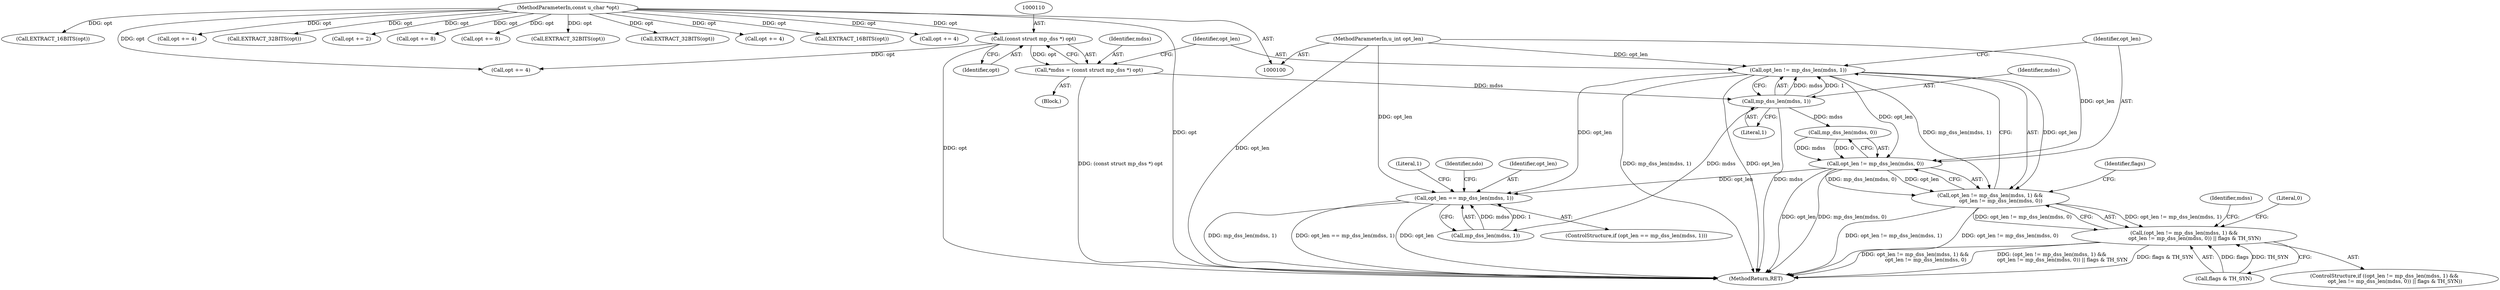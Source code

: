 digraph "1_tcpdump_4c3aee4bb0294c232d56b6d34e9eeb74f630fe8c_1@del" {
"1000115" [label="(Call,opt_len != mp_dss_len(mdss, 1))"];
"1000103" [label="(MethodParameterIn,u_int opt_len)"];
"1000117" [label="(Call,mp_dss_len(mdss, 1))"];
"1000107" [label="(Call,*mdss = (const struct mp_dss *) opt)"];
"1000109" [label="(Call,(const struct mp_dss *) opt)"];
"1000102" [label="(MethodParameterIn,const u_char *opt)"];
"1000114" [label="(Call,opt_len != mp_dss_len(mdss, 1) &&\n             opt_len != mp_dss_len(mdss, 0))"];
"1000113" [label="(Call,(opt_len != mp_dss_len(mdss, 1) &&\n             opt_len != mp_dss_len(mdss, 0)) || flags & TH_SYN)"];
"1000120" [label="(Call,opt_len != mp_dss_len(mdss, 0))"];
"1000230" [label="(Call,opt_len == mp_dss_len(mdss, 1))"];
"1000232" [label="(Call,mp_dss_len(mdss, 1))"];
"1000240" [label="(Call,EXTRACT_16BITS(opt))"];
"1000118" [label="(Identifier,mdss)"];
"1000206" [label="(Call,opt += 4)"];
"1000214" [label="(Call,EXTRACT_32BITS(opt))"];
"1000116" [label="(Identifier,opt_len)"];
"1000226" [label="(Call,opt += 2)"];
"1000113" [label="(Call,(opt_len != mp_dss_len(mdss, 1) &&\n             opt_len != mp_dss_len(mdss, 0)) || flags & TH_SYN)"];
"1000105" [label="(Block,)"];
"1000229" [label="(ControlStructure,if (opt_len == mp_dss_len(mdss, 1)))"];
"1000112" [label="(ControlStructure,if ((opt_len != mp_dss_len(mdss, 1) &&\n             opt_len != mp_dss_len(mdss, 0)) || flags & TH_SYN))"];
"1000133" [label="(Identifier,mdss)"];
"1000194" [label="(Call,opt += 8)"];
"1000161" [label="(Call,opt += 8)"];
"1000140" [label="(Call,opt += 4)"];
"1000231" [label="(Identifier,opt_len)"];
"1000121" [label="(Identifier,opt_len)"];
"1000107" [label="(Call,*mdss = (const struct mp_dss *) opt)"];
"1000111" [label="(Identifier,opt)"];
"1000125" [label="(Call,flags & TH_SYN)"];
"1000230" [label="(Call,opt_len == mp_dss_len(mdss, 1))"];
"1000114" [label="(Call,opt_len != mp_dss_len(mdss, 1) &&\n             opt_len != mp_dss_len(mdss, 0))"];
"1000171" [label="(Call,EXTRACT_32BITS(opt))"];
"1000119" [label="(Literal,1)"];
"1000108" [label="(Identifier,mdss)"];
"1000129" [label="(Literal,0)"];
"1000109" [label="(Call,(const struct mp_dss *) opt)"];
"1000244" [label="(MethodReturn,RET)"];
"1000115" [label="(Call,opt_len != mp_dss_len(mdss, 1))"];
"1000204" [label="(Call,EXTRACT_32BITS(opt))"];
"1000122" [label="(Call,mp_dss_len(mdss, 0))"];
"1000120" [label="(Call,opt_len != mp_dss_len(mdss, 0))"];
"1000173" [label="(Call,opt += 4)"];
"1000126" [label="(Identifier,flags)"];
"1000224" [label="(Call,EXTRACT_16BITS(opt))"];
"1000216" [label="(Call,opt += 4)"];
"1000237" [label="(Identifier,ndo)"];
"1000117" [label="(Call,mp_dss_len(mdss, 1))"];
"1000243" [label="(Literal,1)"];
"1000103" [label="(MethodParameterIn,u_int opt_len)"];
"1000102" [label="(MethodParameterIn,const u_char *opt)"];
"1000115" -> "1000114"  [label="AST: "];
"1000115" -> "1000117"  [label="CFG: "];
"1000116" -> "1000115"  [label="AST: "];
"1000117" -> "1000115"  [label="AST: "];
"1000121" -> "1000115"  [label="CFG: "];
"1000114" -> "1000115"  [label="CFG: "];
"1000115" -> "1000244"  [label="DDG: mp_dss_len(mdss, 1)"];
"1000115" -> "1000244"  [label="DDG: opt_len"];
"1000115" -> "1000114"  [label="DDG: opt_len"];
"1000115" -> "1000114"  [label="DDG: mp_dss_len(mdss, 1)"];
"1000103" -> "1000115"  [label="DDG: opt_len"];
"1000117" -> "1000115"  [label="DDG: mdss"];
"1000117" -> "1000115"  [label="DDG: 1"];
"1000115" -> "1000120"  [label="DDG: opt_len"];
"1000115" -> "1000230"  [label="DDG: opt_len"];
"1000103" -> "1000100"  [label="AST: "];
"1000103" -> "1000244"  [label="DDG: opt_len"];
"1000103" -> "1000120"  [label="DDG: opt_len"];
"1000103" -> "1000230"  [label="DDG: opt_len"];
"1000117" -> "1000119"  [label="CFG: "];
"1000118" -> "1000117"  [label="AST: "];
"1000119" -> "1000117"  [label="AST: "];
"1000117" -> "1000244"  [label="DDG: mdss"];
"1000107" -> "1000117"  [label="DDG: mdss"];
"1000117" -> "1000122"  [label="DDG: mdss"];
"1000117" -> "1000232"  [label="DDG: mdss"];
"1000107" -> "1000105"  [label="AST: "];
"1000107" -> "1000109"  [label="CFG: "];
"1000108" -> "1000107"  [label="AST: "];
"1000109" -> "1000107"  [label="AST: "];
"1000116" -> "1000107"  [label="CFG: "];
"1000107" -> "1000244"  [label="DDG: (const struct mp_dss *) opt"];
"1000109" -> "1000107"  [label="DDG: opt"];
"1000109" -> "1000111"  [label="CFG: "];
"1000110" -> "1000109"  [label="AST: "];
"1000111" -> "1000109"  [label="AST: "];
"1000109" -> "1000244"  [label="DDG: opt"];
"1000102" -> "1000109"  [label="DDG: opt"];
"1000109" -> "1000140"  [label="DDG: opt"];
"1000102" -> "1000100"  [label="AST: "];
"1000102" -> "1000244"  [label="DDG: opt"];
"1000102" -> "1000140"  [label="DDG: opt"];
"1000102" -> "1000161"  [label="DDG: opt"];
"1000102" -> "1000171"  [label="DDG: opt"];
"1000102" -> "1000173"  [label="DDG: opt"];
"1000102" -> "1000194"  [label="DDG: opt"];
"1000102" -> "1000204"  [label="DDG: opt"];
"1000102" -> "1000206"  [label="DDG: opt"];
"1000102" -> "1000214"  [label="DDG: opt"];
"1000102" -> "1000216"  [label="DDG: opt"];
"1000102" -> "1000224"  [label="DDG: opt"];
"1000102" -> "1000226"  [label="DDG: opt"];
"1000102" -> "1000240"  [label="DDG: opt"];
"1000114" -> "1000113"  [label="AST: "];
"1000114" -> "1000120"  [label="CFG: "];
"1000120" -> "1000114"  [label="AST: "];
"1000126" -> "1000114"  [label="CFG: "];
"1000113" -> "1000114"  [label="CFG: "];
"1000114" -> "1000244"  [label="DDG: opt_len != mp_dss_len(mdss, 1)"];
"1000114" -> "1000244"  [label="DDG: opt_len != mp_dss_len(mdss, 0)"];
"1000114" -> "1000113"  [label="DDG: opt_len != mp_dss_len(mdss, 1)"];
"1000114" -> "1000113"  [label="DDG: opt_len != mp_dss_len(mdss, 0)"];
"1000120" -> "1000114"  [label="DDG: opt_len"];
"1000120" -> "1000114"  [label="DDG: mp_dss_len(mdss, 0)"];
"1000113" -> "1000112"  [label="AST: "];
"1000113" -> "1000125"  [label="CFG: "];
"1000125" -> "1000113"  [label="AST: "];
"1000129" -> "1000113"  [label="CFG: "];
"1000133" -> "1000113"  [label="CFG: "];
"1000113" -> "1000244"  [label="DDG: flags & TH_SYN"];
"1000113" -> "1000244"  [label="DDG: opt_len != mp_dss_len(mdss, 1) &&\n             opt_len != mp_dss_len(mdss, 0)"];
"1000113" -> "1000244"  [label="DDG: (opt_len != mp_dss_len(mdss, 1) &&\n             opt_len != mp_dss_len(mdss, 0)) || flags & TH_SYN"];
"1000125" -> "1000113"  [label="DDG: flags"];
"1000125" -> "1000113"  [label="DDG: TH_SYN"];
"1000120" -> "1000122"  [label="CFG: "];
"1000121" -> "1000120"  [label="AST: "];
"1000122" -> "1000120"  [label="AST: "];
"1000120" -> "1000244"  [label="DDG: opt_len"];
"1000120" -> "1000244"  [label="DDG: mp_dss_len(mdss, 0)"];
"1000122" -> "1000120"  [label="DDG: mdss"];
"1000122" -> "1000120"  [label="DDG: 0"];
"1000120" -> "1000230"  [label="DDG: opt_len"];
"1000230" -> "1000229"  [label="AST: "];
"1000230" -> "1000232"  [label="CFG: "];
"1000231" -> "1000230"  [label="AST: "];
"1000232" -> "1000230"  [label="AST: "];
"1000237" -> "1000230"  [label="CFG: "];
"1000243" -> "1000230"  [label="CFG: "];
"1000230" -> "1000244"  [label="DDG: opt_len"];
"1000230" -> "1000244"  [label="DDG: mp_dss_len(mdss, 1)"];
"1000230" -> "1000244"  [label="DDG: opt_len == mp_dss_len(mdss, 1)"];
"1000232" -> "1000230"  [label="DDG: mdss"];
"1000232" -> "1000230"  [label="DDG: 1"];
}
